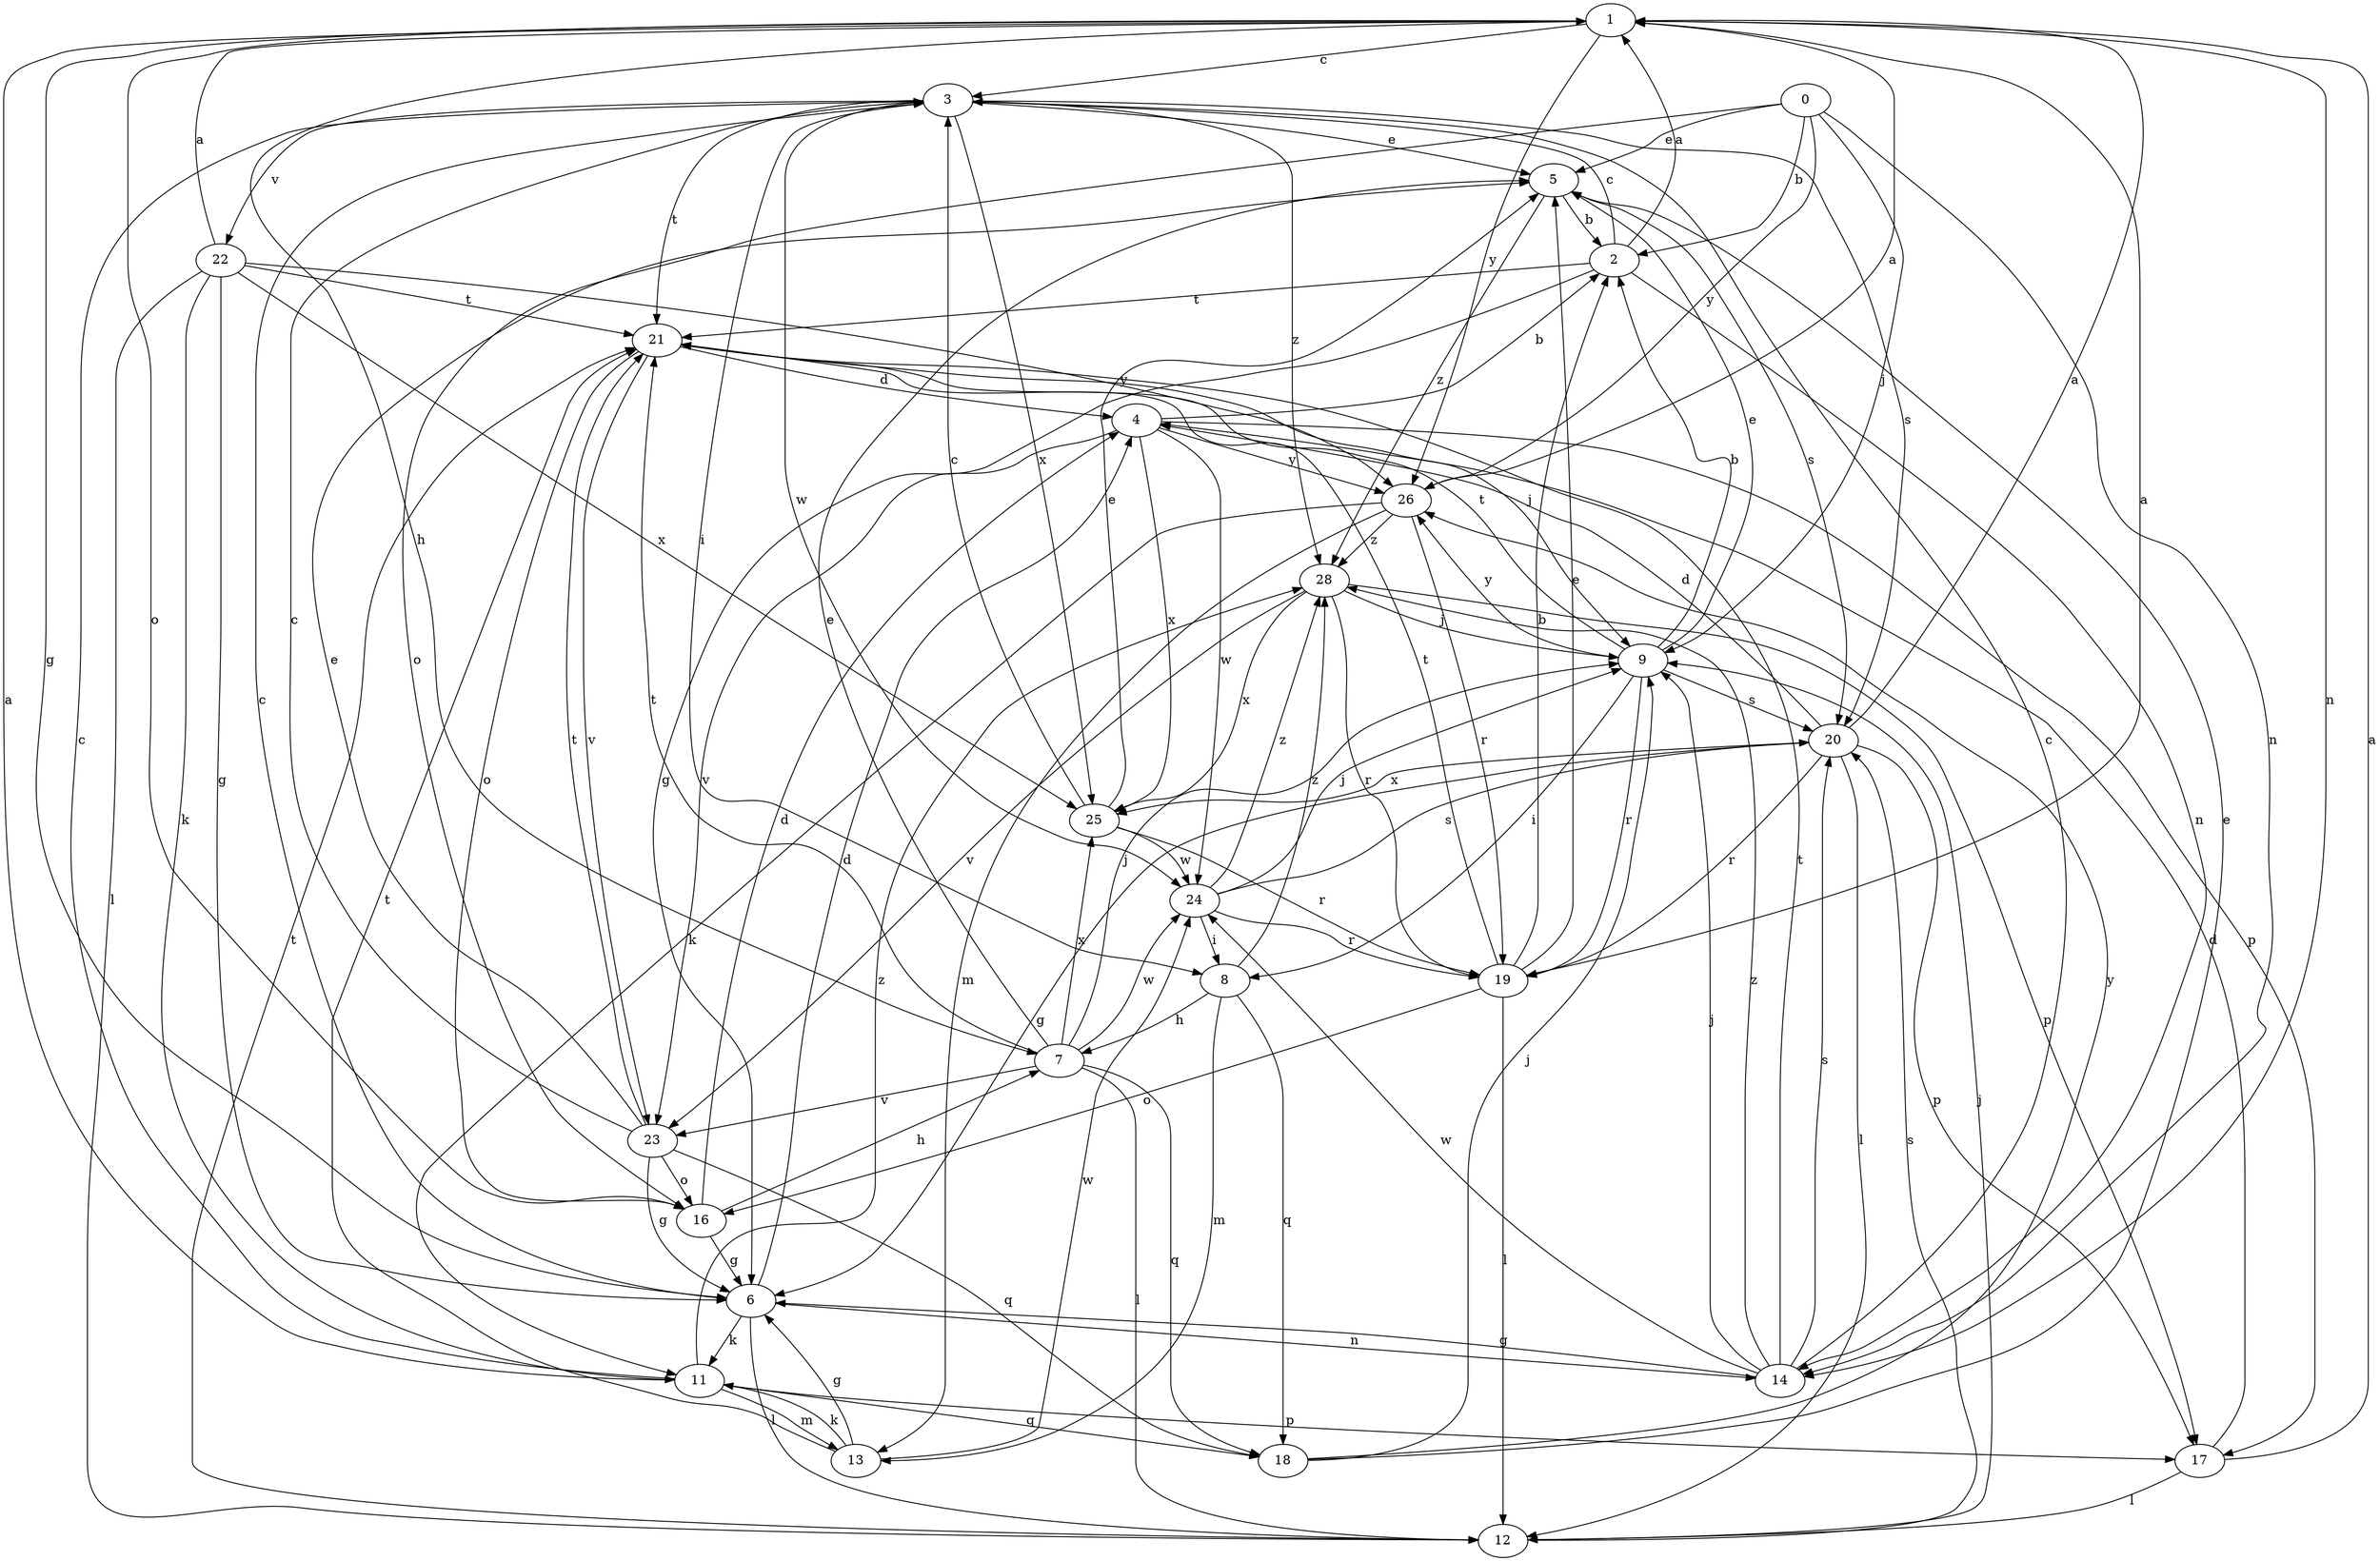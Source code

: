 strict digraph  {
1;
2;
3;
4;
5;
6;
7;
8;
9;
11;
12;
13;
14;
0;
16;
17;
18;
19;
20;
21;
22;
23;
24;
25;
26;
28;
1 -> 3  [label=c];
1 -> 6  [label=g];
1 -> 7  [label=h];
1 -> 14  [label=n];
1 -> 16  [label=o];
1 -> 26  [label=y];
2 -> 1  [label=a];
2 -> 3  [label=c];
2 -> 6  [label=g];
2 -> 14  [label=n];
2 -> 21  [label=t];
3 -> 5  [label=e];
3 -> 8  [label=i];
3 -> 20  [label=s];
3 -> 21  [label=t];
3 -> 22  [label=v];
3 -> 24  [label=w];
3 -> 25  [label=x];
3 -> 28  [label=z];
4 -> 2  [label=b];
4 -> 17  [label=p];
4 -> 23  [label=v];
4 -> 24  [label=w];
4 -> 25  [label=x];
4 -> 26  [label=y];
5 -> 2  [label=b];
5 -> 20  [label=s];
5 -> 28  [label=z];
6 -> 3  [label=c];
6 -> 4  [label=d];
6 -> 11  [label=k];
6 -> 12  [label=l];
6 -> 14  [label=n];
7 -> 5  [label=e];
7 -> 9  [label=j];
7 -> 12  [label=l];
7 -> 18  [label=q];
7 -> 21  [label=t];
7 -> 23  [label=v];
7 -> 24  [label=w];
7 -> 25  [label=x];
8 -> 7  [label=h];
8 -> 13  [label=m];
8 -> 18  [label=q];
8 -> 28  [label=z];
9 -> 2  [label=b];
9 -> 5  [label=e];
9 -> 8  [label=i];
9 -> 19  [label=r];
9 -> 20  [label=s];
9 -> 21  [label=t];
9 -> 26  [label=y];
11 -> 1  [label=a];
11 -> 3  [label=c];
11 -> 13  [label=m];
11 -> 17  [label=p];
11 -> 18  [label=q];
11 -> 28  [label=z];
12 -> 9  [label=j];
12 -> 20  [label=s];
12 -> 21  [label=t];
13 -> 6  [label=g];
13 -> 11  [label=k];
13 -> 21  [label=t];
13 -> 24  [label=w];
14 -> 3  [label=c];
14 -> 6  [label=g];
14 -> 9  [label=j];
14 -> 20  [label=s];
14 -> 21  [label=t];
14 -> 24  [label=w];
14 -> 28  [label=z];
0 -> 2  [label=b];
0 -> 5  [label=e];
0 -> 9  [label=j];
0 -> 14  [label=n];
0 -> 16  [label=o];
0 -> 26  [label=y];
16 -> 4  [label=d];
16 -> 6  [label=g];
16 -> 7  [label=h];
17 -> 1  [label=a];
17 -> 4  [label=d];
17 -> 12  [label=l];
18 -> 5  [label=e];
18 -> 9  [label=j];
18 -> 26  [label=y];
19 -> 1  [label=a];
19 -> 2  [label=b];
19 -> 5  [label=e];
19 -> 12  [label=l];
19 -> 16  [label=o];
19 -> 21  [label=t];
20 -> 1  [label=a];
20 -> 4  [label=d];
20 -> 6  [label=g];
20 -> 12  [label=l];
20 -> 17  [label=p];
20 -> 19  [label=r];
20 -> 25  [label=x];
21 -> 4  [label=d];
21 -> 9  [label=j];
21 -> 16  [label=o];
21 -> 23  [label=v];
22 -> 1  [label=a];
22 -> 6  [label=g];
22 -> 11  [label=k];
22 -> 12  [label=l];
22 -> 21  [label=t];
22 -> 25  [label=x];
22 -> 26  [label=y];
23 -> 3  [label=c];
23 -> 5  [label=e];
23 -> 6  [label=g];
23 -> 16  [label=o];
23 -> 18  [label=q];
23 -> 21  [label=t];
24 -> 8  [label=i];
24 -> 9  [label=j];
24 -> 19  [label=r];
24 -> 20  [label=s];
24 -> 28  [label=z];
25 -> 3  [label=c];
25 -> 5  [label=e];
25 -> 19  [label=r];
25 -> 24  [label=w];
26 -> 1  [label=a];
26 -> 11  [label=k];
26 -> 13  [label=m];
26 -> 19  [label=r];
26 -> 28  [label=z];
28 -> 9  [label=j];
28 -> 17  [label=p];
28 -> 19  [label=r];
28 -> 23  [label=v];
28 -> 25  [label=x];
}
